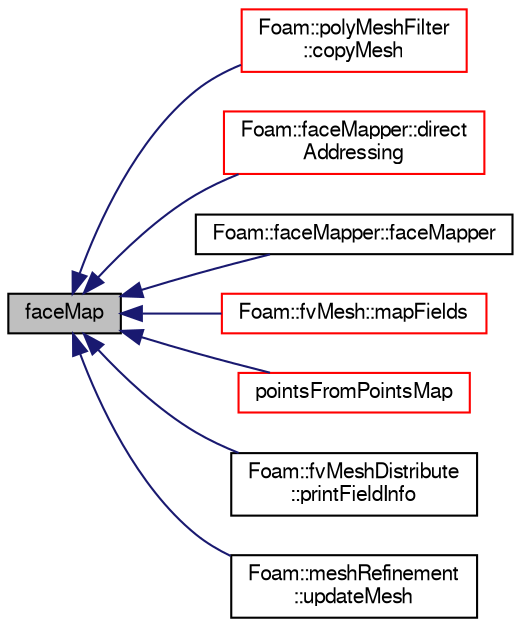 digraph "faceMap"
{
  bgcolor="transparent";
  edge [fontname="FreeSans",fontsize="10",labelfontname="FreeSans",labelfontsize="10"];
  node [fontname="FreeSans",fontsize="10",shape=record];
  rankdir="LR";
  Node6220 [label="faceMap",height=0.2,width=0.4,color="black", fillcolor="grey75", style="filled", fontcolor="black"];
  Node6220 -> Node6221 [dir="back",color="midnightblue",fontsize="10",style="solid",fontname="FreeSans"];
  Node6221 [label="Foam::polyMeshFilter\l::copyMesh",height=0.2,width=0.4,color="red",URL="$a21598.html#a6d46f578539dd45f89a6ea89738c75b5",tooltip="Return a copy of an fvMesh. "];
  Node6220 -> Node6223 [dir="back",color="midnightblue",fontsize="10",style="solid",fontname="FreeSans"];
  Node6223 [label="Foam::faceMapper::direct\lAddressing",height=0.2,width=0.4,color="red",URL="$a27350.html#a2effcb6338f9af42bdeb26164f0fa3f7",tooltip="Return direct addressing. "];
  Node6220 -> Node6225 [dir="back",color="midnightblue",fontsize="10",style="solid",fontname="FreeSans"];
  Node6225 [label="Foam::faceMapper::faceMapper",height=0.2,width=0.4,color="black",URL="$a27350.html#ae37e93b2a87d2ed568a30ec1e66de837",tooltip="Construct from mapPolyMesh. "];
  Node6220 -> Node6226 [dir="back",color="midnightblue",fontsize="10",style="solid",fontname="FreeSans"];
  Node6226 [label="Foam::fvMesh::mapFields",height=0.2,width=0.4,color="red",URL="$a22766.html#acdda95483d214b756be7af3887ef71ee",tooltip="Map all fields in time using given map. "];
  Node6220 -> Node8248 [dir="back",color="midnightblue",fontsize="10",style="solid",fontname="FreeSans"];
  Node8248 [label="pointsFromPointsMap",height=0.2,width=0.4,color="red",URL="$a27386.html#a80f5a6de600ad90274b28e36fa26c703",tooltip="Points originating from points. "];
  Node6220 -> Node7839 [dir="back",color="midnightblue",fontsize="10",style="solid",fontname="FreeSans"];
  Node7839 [label="Foam::fvMeshDistribute\l::printFieldInfo",height=0.2,width=0.4,color="black",URL="$a21454.html#ac01a969a7e9466cbdca2475c4c0bd9c2",tooltip="Print some field info. "];
  Node6220 -> Node8250 [dir="back",color="midnightblue",fontsize="10",style="solid",fontname="FreeSans"];
  Node8250 [label="Foam::meshRefinement\l::updateMesh",height=0.2,width=0.4,color="black",URL="$a24662.html#a278fc667e417bcd69c37026a27f8aa5d",tooltip="Update local numbering + undo. "];
}
